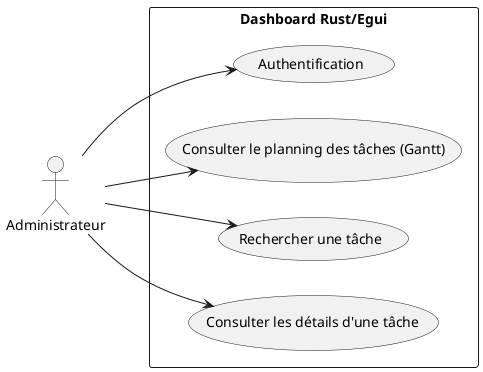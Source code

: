 @startuml
left to right direction
actor "Administrateur" as admin
rectangle "Dashboard Rust/Egui" {
  usecase "Authentification" as UC1
  usecase "Consulter le planning des tâches (Gantt)" as UC2
  usecase "Rechercher une tâche" as UC3
  usecase "Consulter les détails d'une tâche" as UC4
}
admin --> UC1
admin --> UC2
admin --> UC3
admin --> UC4
@enduml
